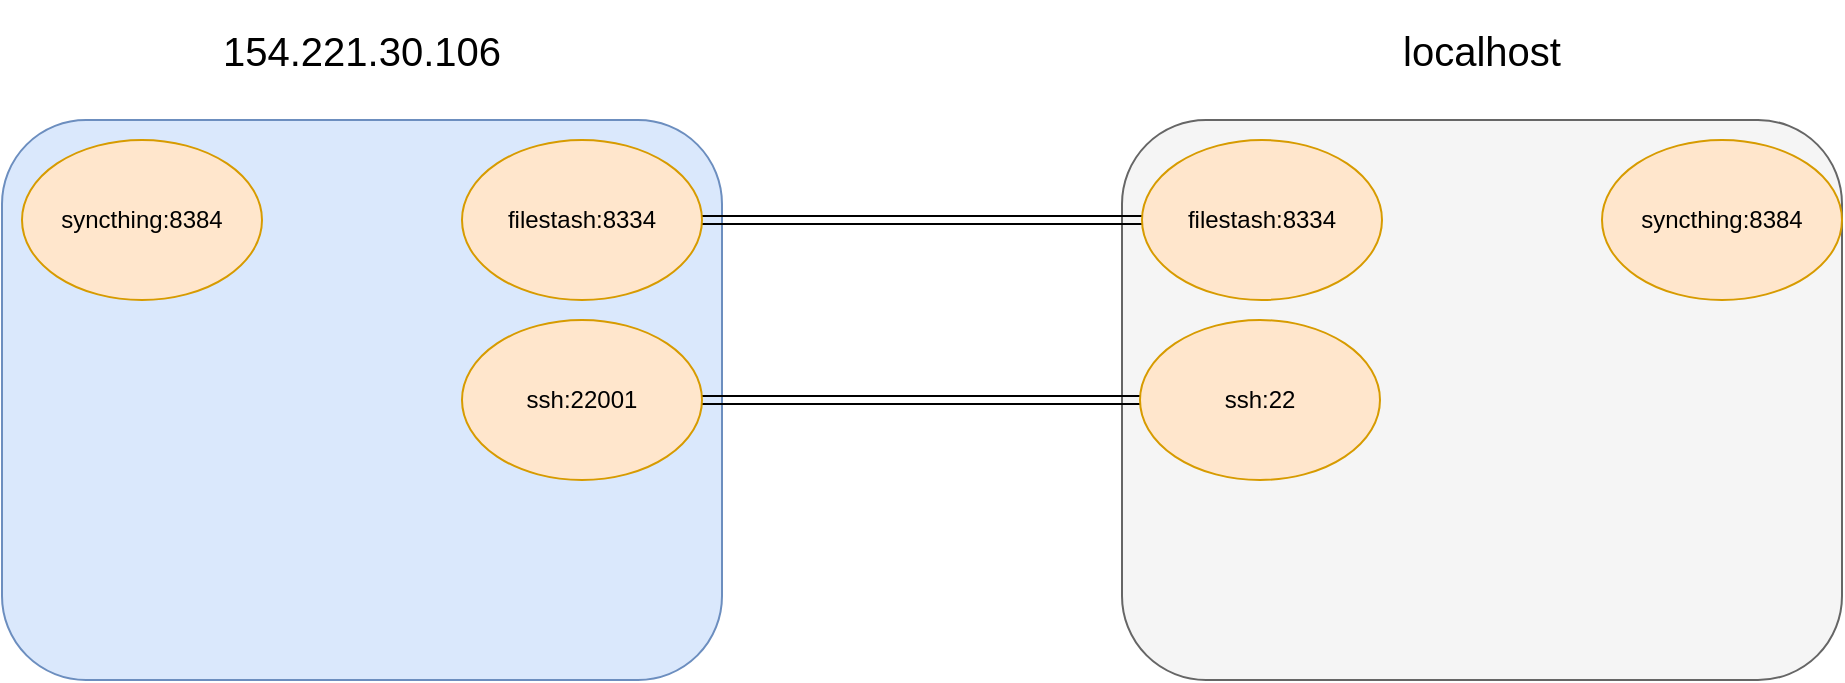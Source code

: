 <mxfile version="24.7.8">
  <diagram name="第 1 页" id="dpTXY2fJAkPe_KdnsqiX">
    <mxGraphModel dx="1013" dy="587" grid="1" gridSize="10" guides="1" tooltips="1" connect="1" arrows="1" fold="1" page="1" pageScale="1" pageWidth="1600" pageHeight="1200" math="0" shadow="0">
      <root>
        <mxCell id="0" />
        <mxCell id="1" parent="0" />
        <mxCell id="8utcnIzvaH1VI9BwOxpx-5" value="" style="rounded=1;whiteSpace=wrap;html=1;fontSize=18;verticalAlign=top;fillColor=#dae8fc;strokeColor=#6c8ebf;" parent="1" vertex="1">
          <mxGeometry x="480" y="480" width="360" height="280" as="geometry" />
        </mxCell>
        <mxCell id="8utcnIzvaH1VI9BwOxpx-6" value="154.221.30.106" style="text;html=1;align=center;verticalAlign=middle;whiteSpace=wrap;rounded=0;fontSize=20;" parent="1" vertex="1">
          <mxGeometry x="480" y="420" width="360" height="50" as="geometry" />
        </mxCell>
        <mxCell id="8utcnIzvaH1VI9BwOxpx-7" style="edgeStyle=orthogonalEdgeStyle;rounded=0;orthogonalLoop=1;jettySize=auto;html=1;exitX=0.5;exitY=1;exitDx=0;exitDy=0;" parent="1" source="8utcnIzvaH1VI9BwOxpx-6" target="8utcnIzvaH1VI9BwOxpx-6" edge="1">
          <mxGeometry relative="1" as="geometry" />
        </mxCell>
        <mxCell id="8utcnIzvaH1VI9BwOxpx-8" value="" style="rounded=1;whiteSpace=wrap;html=1;fontSize=18;verticalAlign=top;fillColor=#f5f5f5;strokeColor=#666666;fontColor=#333333;" parent="1" vertex="1">
          <mxGeometry x="1040" y="480" width="360" height="280" as="geometry" />
        </mxCell>
        <mxCell id="8utcnIzvaH1VI9BwOxpx-9" value="localhost" style="text;html=1;align=center;verticalAlign=middle;whiteSpace=wrap;rounded=0;fontSize=20;" parent="1" vertex="1">
          <mxGeometry x="1040" y="420" width="360" height="50" as="geometry" />
        </mxCell>
        <mxCell id="8utcnIzvaH1VI9BwOxpx-10" style="edgeStyle=orthogonalEdgeStyle;rounded=0;orthogonalLoop=1;jettySize=auto;html=1;exitX=0.5;exitY=1;exitDx=0;exitDy=0;" parent="1" source="8utcnIzvaH1VI9BwOxpx-9" target="8utcnIzvaH1VI9BwOxpx-9" edge="1">
          <mxGeometry relative="1" as="geometry" />
        </mxCell>
        <mxCell id="8utcnIzvaH1VI9BwOxpx-20" style="edgeStyle=orthogonalEdgeStyle;rounded=0;orthogonalLoop=1;jettySize=auto;html=1;exitX=1;exitY=0.5;exitDx=0;exitDy=0;shape=link;" parent="1" source="8utcnIzvaH1VI9BwOxpx-13" target="8utcnIzvaH1VI9BwOxpx-14" edge="1">
          <mxGeometry relative="1" as="geometry" />
        </mxCell>
        <mxCell id="8utcnIzvaH1VI9BwOxpx-13" value="filestash:8334" style="ellipse;whiteSpace=wrap;html=1;fillColor=#ffe6cc;strokeColor=#d79b00;" parent="1" vertex="1">
          <mxGeometry x="710" y="490" width="120" height="80" as="geometry" />
        </mxCell>
        <mxCell id="8utcnIzvaH1VI9BwOxpx-14" value="filestash:8334" style="ellipse;whiteSpace=wrap;html=1;fillColor=#ffe6cc;strokeColor=#d79b00;" parent="1" vertex="1">
          <mxGeometry x="1050" y="490" width="120" height="80" as="geometry" />
        </mxCell>
        <mxCell id="rTahVA2pRrpLmolh2r8z-1" style="edgeStyle=orthogonalEdgeStyle;rounded=0;orthogonalLoop=1;jettySize=auto;html=1;exitX=1;exitY=0.5;exitDx=0;exitDy=0;shape=link;" edge="1" parent="1" source="8utcnIzvaH1VI9BwOxpx-15" target="8utcnIzvaH1VI9BwOxpx-17">
          <mxGeometry relative="1" as="geometry" />
        </mxCell>
        <mxCell id="8utcnIzvaH1VI9BwOxpx-15" value="ssh:22001" style="ellipse;whiteSpace=wrap;html=1;fillColor=#ffe6cc;strokeColor=#d79b00;" parent="1" vertex="1">
          <mxGeometry x="710" y="580" width="120" height="80" as="geometry" />
        </mxCell>
        <mxCell id="8utcnIzvaH1VI9BwOxpx-16" value="syncthing:8384" style="ellipse;whiteSpace=wrap;html=1;fillColor=#ffe6cc;strokeColor=#d79b00;" parent="1" vertex="1">
          <mxGeometry x="490" y="490" width="120" height="80" as="geometry" />
        </mxCell>
        <mxCell id="8utcnIzvaH1VI9BwOxpx-17" value="ssh:22" style="ellipse;whiteSpace=wrap;html=1;fillColor=#ffe6cc;strokeColor=#d79b00;" parent="1" vertex="1">
          <mxGeometry x="1049" y="580" width="120" height="80" as="geometry" />
        </mxCell>
        <mxCell id="8utcnIzvaH1VI9BwOxpx-18" value="syncthing:8384" style="ellipse;whiteSpace=wrap;html=1;fillColor=#ffe6cc;strokeColor=#d79b00;" parent="1" vertex="1">
          <mxGeometry x="1280" y="490" width="120" height="80" as="geometry" />
        </mxCell>
      </root>
    </mxGraphModel>
  </diagram>
</mxfile>
